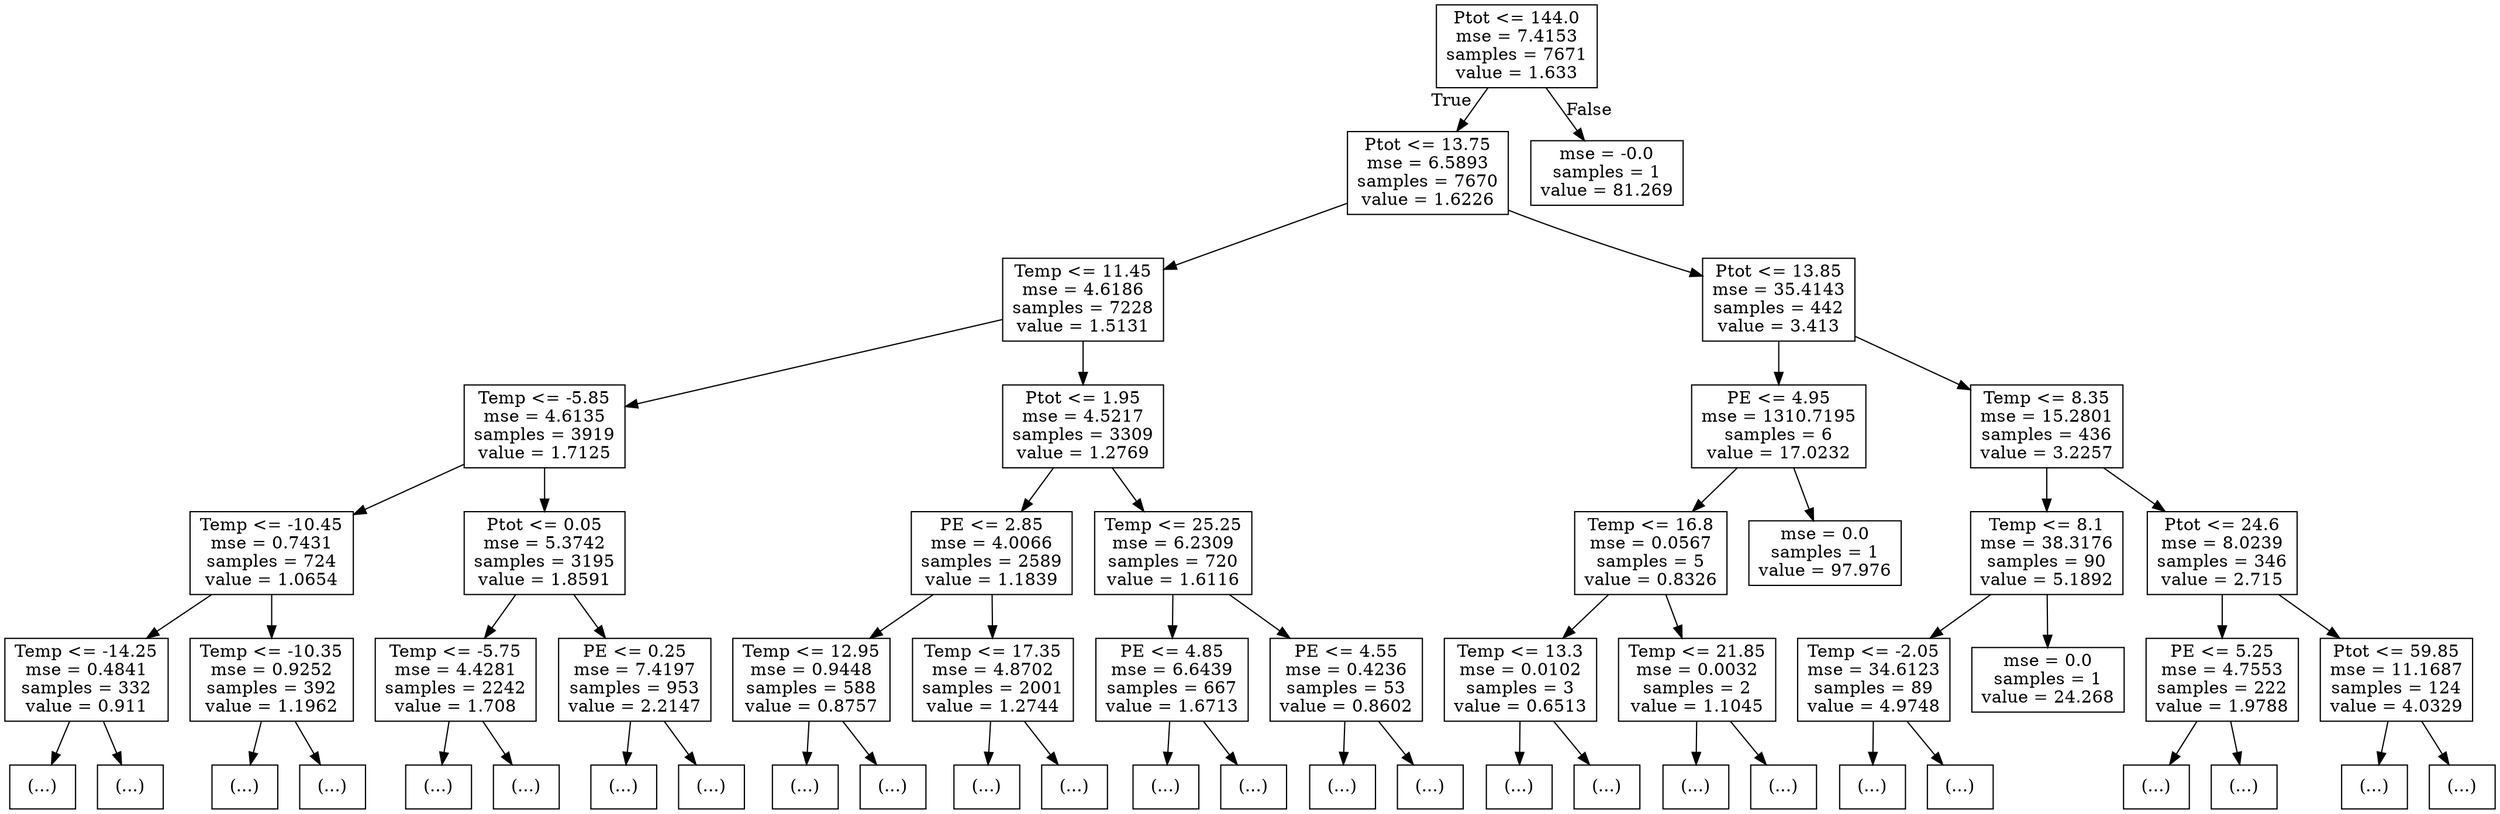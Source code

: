 digraph Tree {
node [shape=box] ;
0 [label="Ptot <= 144.0\nmse = 7.4153\nsamples = 7671\nvalue = 1.633"] ;
1 [label="Ptot <= 13.75\nmse = 6.5893\nsamples = 7670\nvalue = 1.6226"] ;
0 -> 1 [labeldistance=2.5, labelangle=45, headlabel="True"] ;
2 [label="Temp <= 11.45\nmse = 4.6186\nsamples = 7228\nvalue = 1.5131"] ;
1 -> 2 ;
3 [label="Temp <= -5.85\nmse = 4.6135\nsamples = 3919\nvalue = 1.7125"] ;
2 -> 3 ;
4 [label="Temp <= -10.45\nmse = 0.7431\nsamples = 724\nvalue = 1.0654"] ;
3 -> 4 ;
5 [label="Temp <= -14.25\nmse = 0.4841\nsamples = 332\nvalue = 0.911"] ;
4 -> 5 ;
6 [label="(...)"] ;
5 -> 6 ;
179 [label="(...)"] ;
5 -> 179 ;
350 [label="Temp <= -10.35\nmse = 0.9252\nsamples = 392\nvalue = 1.1962"] ;
4 -> 350 ;
351 [label="(...)"] ;
350 -> 351 ;
354 [label="(...)"] ;
350 -> 354 ;
655 [label="Ptot <= 0.05\nmse = 5.3742\nsamples = 3195\nvalue = 1.8591"] ;
3 -> 655 ;
656 [label="Temp <= -5.75\nmse = 4.4281\nsamples = 2242\nvalue = 1.708"] ;
655 -> 656 ;
657 [label="(...)"] ;
656 -> 657 ;
658 [label="(...)"] ;
656 -> 658 ;
2561 [label="PE <= 0.25\nmse = 7.4197\nsamples = 953\nvalue = 2.2147"] ;
655 -> 2561 ;
2562 [label="(...)"] ;
2561 -> 2562 ;
2925 [label="(...)"] ;
2561 -> 2925 ;
4416 [label="Ptot <= 1.95\nmse = 4.5217\nsamples = 3309\nvalue = 1.2769"] ;
2 -> 4416 ;
4417 [label="PE <= 2.85\nmse = 4.0066\nsamples = 2589\nvalue = 1.1839"] ;
4416 -> 4417 ;
4418 [label="Temp <= 12.95\nmse = 0.9448\nsamples = 588\nvalue = 0.8757"] ;
4417 -> 4418 ;
4419 [label="(...)"] ;
4418 -> 4419 ;
4686 [label="(...)"] ;
4418 -> 4686 ;
5329 [label="Temp <= 17.35\nmse = 4.8702\nsamples = 2001\nvalue = 1.2744"] ;
4417 -> 5329 ;
5330 [label="(...)"] ;
5329 -> 5330 ;
5795 [label="(...)"] ;
5329 -> 5795 ;
7710 [label="Temp <= 25.25\nmse = 6.2309\nsamples = 720\nvalue = 1.6116"] ;
4416 -> 7710 ;
7711 [label="PE <= 4.85\nmse = 6.6439\nsamples = 667\nvalue = 1.6713"] ;
7710 -> 7711 ;
7712 [label="(...)"] ;
7711 -> 7712 ;
8915 [label="(...)"] ;
7711 -> 8915 ;
9026 [label="PE <= 4.55\nmse = 0.4236\nsamples = 53\nvalue = 0.8602"] ;
7710 -> 9026 ;
9027 [label="(...)"] ;
9026 -> 9027 ;
9038 [label="(...)"] ;
9026 -> 9038 ;
9127 [label="Ptot <= 13.85\nmse = 35.4143\nsamples = 442\nvalue = 3.413"] ;
1 -> 9127 ;
9128 [label="PE <= 4.95\nmse = 1310.7195\nsamples = 6\nvalue = 17.0232"] ;
9127 -> 9128 ;
9129 [label="Temp <= 16.8\nmse = 0.0567\nsamples = 5\nvalue = 0.8326"] ;
9128 -> 9129 ;
9130 [label="Temp <= 13.3\nmse = 0.0102\nsamples = 3\nvalue = 0.6513"] ;
9129 -> 9130 ;
9131 [label="(...)"] ;
9130 -> 9131 ;
9134 [label="(...)"] ;
9130 -> 9134 ;
9135 [label="Temp <= 21.85\nmse = 0.0032\nsamples = 2\nvalue = 1.1045"] ;
9129 -> 9135 ;
9136 [label="(...)"] ;
9135 -> 9136 ;
9137 [label="(...)"] ;
9135 -> 9137 ;
9138 [label="mse = 0.0\nsamples = 1\nvalue = 97.976"] ;
9128 -> 9138 ;
9139 [label="Temp <= 8.35\nmse = 15.2801\nsamples = 436\nvalue = 3.2257"] ;
9127 -> 9139 ;
9140 [label="Temp <= 8.1\nmse = 38.3176\nsamples = 90\nvalue = 5.1892"] ;
9139 -> 9140 ;
9141 [label="Temp <= -2.05\nmse = 34.6123\nsamples = 89\nvalue = 4.9748"] ;
9140 -> 9141 ;
9142 [label="(...)"] ;
9141 -> 9142 ;
9149 [label="(...)"] ;
9141 -> 9149 ;
9316 [label="mse = 0.0\nsamples = 1\nvalue = 24.268"] ;
9140 -> 9316 ;
9317 [label="Ptot <= 24.6\nmse = 8.0239\nsamples = 346\nvalue = 2.715"] ;
9139 -> 9317 ;
9318 [label="PE <= 5.25\nmse = 4.7553\nsamples = 222\nvalue = 1.9788"] ;
9317 -> 9318 ;
9319 [label="(...)"] ;
9318 -> 9319 ;
9746 [label="(...)"] ;
9318 -> 9746 ;
9759 [label="Ptot <= 59.85\nmse = 11.1687\nsamples = 124\nvalue = 4.0329"] ;
9317 -> 9759 ;
9760 [label="(...)"] ;
9759 -> 9760 ;
9985 [label="(...)"] ;
9759 -> 9985 ;
10006 [label="mse = -0.0\nsamples = 1\nvalue = 81.269"] ;
0 -> 10006 [labeldistance=2.5, labelangle=-45, headlabel="False"] ;
}